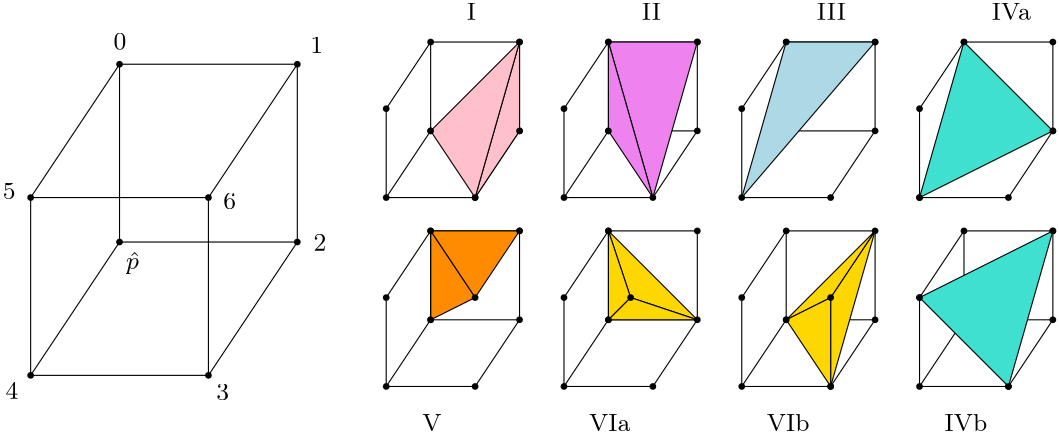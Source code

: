 <?xml version="1.0"?>
<!DOCTYPE ipe SYSTEM "ipe.dtd">
<ipe version="70206" creator="Ipe 7.2.7">
<info created="D:20180617123345" modified="D:20180617130039"/>
<ipestyle name="basic">
<symbol name="arrow/arc(spx)">
<path stroke="sym-stroke" fill="sym-stroke" pen="sym-pen">
0 0 m
-1 0.333 l
-1 -0.333 l
h
</path>
</symbol>
<symbol name="arrow/farc(spx)">
<path stroke="sym-stroke" fill="white" pen="sym-pen">
0 0 m
-1 0.333 l
-1 -0.333 l
h
</path>
</symbol>
<symbol name="arrow/ptarc(spx)">
<path stroke="sym-stroke" fill="sym-stroke" pen="sym-pen">
0 0 m
-1 0.333 l
-0.8 0 l
-1 -0.333 l
h
</path>
</symbol>
<symbol name="arrow/fptarc(spx)">
<path stroke="sym-stroke" fill="white" pen="sym-pen">
0 0 m
-1 0.333 l
-0.8 0 l
-1 -0.333 l
h
</path>
</symbol>
<symbol name="mark/circle(sx)" transformations="translations">
<path fill="sym-stroke">
0.6 0 0 0.6 0 0 e
0.4 0 0 0.4 0 0 e
</path>
</symbol>
<symbol name="mark/disk(sx)" transformations="translations">
<path fill="sym-stroke">
0.6 0 0 0.6 0 0 e
</path>
</symbol>
<symbol name="mark/fdisk(sfx)" transformations="translations">
<group>
<path fill="sym-fill">
0.5 0 0 0.5 0 0 e
</path>
<path fill="sym-stroke" fillrule="eofill">
0.6 0 0 0.6 0 0 e
0.4 0 0 0.4 0 0 e
</path>
</group>
</symbol>
<symbol name="mark/box(sx)" transformations="translations">
<path fill="sym-stroke" fillrule="eofill">
-0.6 -0.6 m
0.6 -0.6 l
0.6 0.6 l
-0.6 0.6 l
h
-0.4 -0.4 m
0.4 -0.4 l
0.4 0.4 l
-0.4 0.4 l
h
</path>
</symbol>
<symbol name="mark/square(sx)" transformations="translations">
<path fill="sym-stroke">
-0.6 -0.6 m
0.6 -0.6 l
0.6 0.6 l
-0.6 0.6 l
h
</path>
</symbol>
<symbol name="mark/fsquare(sfx)" transformations="translations">
<group>
<path fill="sym-fill">
-0.5 -0.5 m
0.5 -0.5 l
0.5 0.5 l
-0.5 0.5 l
h
</path>
<path fill="sym-stroke" fillrule="eofill">
-0.6 -0.6 m
0.6 -0.6 l
0.6 0.6 l
-0.6 0.6 l
h
-0.4 -0.4 m
0.4 -0.4 l
0.4 0.4 l
-0.4 0.4 l
h
</path>
</group>
</symbol>
<symbol name="mark/cross(sx)" transformations="translations">
<group>
<path fill="sym-stroke">
-0.43 -0.57 m
0.57 0.43 l
0.43 0.57 l
-0.57 -0.43 l
h
</path>
<path fill="sym-stroke">
-0.43 0.57 m
0.57 -0.43 l
0.43 -0.57 l
-0.57 0.43 l
h
</path>
</group>
</symbol>
<symbol name="arrow/fnormal(spx)">
<path stroke="sym-stroke" fill="white" pen="sym-pen">
0 0 m
-1 0.333 l
-1 -0.333 l
h
</path>
</symbol>
<symbol name="arrow/pointed(spx)">
<path stroke="sym-stroke" fill="sym-stroke" pen="sym-pen">
0 0 m
-1 0.333 l
-0.8 0 l
-1 -0.333 l
h
</path>
</symbol>
<symbol name="arrow/fpointed(spx)">
<path stroke="sym-stroke" fill="white" pen="sym-pen">
0 0 m
-1 0.333 l
-0.8 0 l
-1 -0.333 l
h
</path>
</symbol>
<symbol name="arrow/linear(spx)">
<path stroke="sym-stroke" pen="sym-pen">
-1 0.333 m
0 0 l
-1 -0.333 l
</path>
</symbol>
<symbol name="arrow/fdouble(spx)">
<path stroke="sym-stroke" fill="white" pen="sym-pen">
0 0 m
-1 0.333 l
-1 -0.333 l
h
-1 0 m
-2 0.333 l
-2 -0.333 l
h
</path>
</symbol>
<symbol name="arrow/double(spx)">
<path stroke="sym-stroke" fill="sym-stroke" pen="sym-pen">
0 0 m
-1 0.333 l
-1 -0.333 l
h
-1 0 m
-2 0.333 l
-2 -0.333 l
h
</path>
</symbol>
<pen name="heavier" value="0.8"/>
<pen name="fat" value="1.2"/>
<pen name="ultrafat" value="2"/>
<symbolsize name="large" value="5"/>
<symbolsize name="small" value="2"/>
<symbolsize name="tiny" value="1.1"/>
<arrowsize name="large" value="10"/>
<arrowsize name="small" value="5"/>
<arrowsize name="tiny" value="3"/>
<color name="red" value="1 0 0"/>
<color name="green" value="0 1 0"/>
<color name="blue" value="0 0 1"/>
<color name="yellow" value="1 1 0"/>
<color name="orange" value="1 0.647 0"/>
<color name="gold" value="1 0.843 0"/>
<color name="purple" value="0.627 0.125 0.941"/>
<color name="gray" value="0.745"/>
<color name="brown" value="0.647 0.165 0.165"/>
<color name="navy" value="0 0 0.502"/>
<color name="pink" value="1 0.753 0.796"/>
<color name="seagreen" value="0.18 0.545 0.341"/>
<color name="turquoise" value="0.251 0.878 0.816"/>
<color name="violet" value="0.933 0.51 0.933"/>
<color name="darkblue" value="0 0 0.545"/>
<color name="darkcyan" value="0 0.545 0.545"/>
<color name="darkgray" value="0.663"/>
<color name="darkgreen" value="0 0.392 0"/>
<color name="darkmagenta" value="0.545 0 0.545"/>
<color name="darkorange" value="1 0.549 0"/>
<color name="darkred" value="0.545 0 0"/>
<color name="lightblue" value="0.678 0.847 0.902"/>
<color name="lightcyan" value="0.878 1 1"/>
<color name="lightgray" value="0.827"/>
<color name="lightgreen" value="0.565 0.933 0.565"/>
<color name="lightyellow" value="1 1 0.878"/>
<dashstyle name="dashed" value="[4] 0"/>
<dashstyle name="dotted" value="[1 3] 0"/>
<dashstyle name="dash dotted" value="[4 2 1 2] 0"/>
<dashstyle name="dash dot dotted" value="[4 2 1 2 1 2] 0"/>
<textsize name="large" value="\large"/>
<textsize name="Large" value="\Large"/>
<textsize name="LARGE" value="\LARGE"/>
<textsize name="huge" value="\huge"/>
<textsize name="Huge" value="\Huge"/>
<textsize name="small" value="\small"/>
<textsize name="footnote" value="\footnotesize"/>
<textsize name="tiny" value="\tiny"/>
<textstyle name="center" begin="\begin{center}" end="\end{center}"/>
<textstyle name="itemize" begin="\begin{itemize}" end="\end{itemize}"/>
<textstyle name="item" begin="\begin{itemize}\item{}" end="\end{itemize}"/>
<gridsize name="4 pts" value="4"/>
<gridsize name="8 pts (~3 mm)" value="8"/>
<gridsize name="16 pts (~6 mm)" value="16"/>
<gridsize name="32 pts (~12 mm)" value="32"/>
<gridsize name="10 pts (~3.5 mm)" value="10"/>
<gridsize name="20 pts (~7 mm)" value="20"/>
<gridsize name="14 pts (~5 mm)" value="14"/>
<gridsize name="28 pts (~10 mm)" value="28"/>
<gridsize name="56 pts (~20 mm)" value="56"/>
<anglesize name="90 deg" value="90"/>
<anglesize name="60 deg" value="60"/>
<anglesize name="45 deg" value="45"/>
<anglesize name="30 deg" value="30"/>
<anglesize name="22.5 deg" value="22.5"/>
<opacity name="10%" value="0.1"/>
<opacity name="30%" value="0.3"/>
<opacity name="50%" value="0.5"/>
<opacity name="75%" value="0.75"/>
<tiling name="falling" angle="-60" step="4" width="1"/>
<tiling name="rising" angle="30" step="4" width="1"/>
</ipestyle>
<page>
<layer name="alpha"/>
<view layers="alpha" active="alpha"/>
<group layer="alpha" matrix="1 0 0 1 96 0">
<path stroke="black">
96 544 m
96 512 l
128 512 l
144 536 l
144 568 l
112 568 l
96 544 l
96 544 l
</path>
<path stroke="black">
96 512 m
112 536 l
144 536 l
</path>
<path stroke="black">
112 568 m
112 536 l
</path>
<use name="mark/disk(sx)" pos="112 536" size="small" stroke="black"/>
<use name="mark/disk(sx)" pos="96 512" size="small" stroke="black"/>
<use name="mark/disk(sx)" pos="128 512" size="small" stroke="black"/>
<use name="mark/disk(sx)" pos="144 536" size="small" stroke="black"/>
<use name="mark/disk(sx)" pos="144 568" size="small" stroke="black"/>
<use name="mark/disk(sx)" pos="112 568" size="small" stroke="black"/>
<use name="mark/disk(sx)" pos="96 544" size="small" stroke="black"/>
</group>
<path matrix="1 0 0 1 96 0" stroke="black" fill="pink">
144 568 m
128 512 l
144 536 l
144 568 l
</path>
<path matrix="1 0 0 1 96 0" stroke="black" fill="pink">
112 536 m
144 568 l
128 512 l
112 536 l
</path>
<group matrix="1 0 0 1 160 0">
<path stroke="black">
96 544 m
96 512 l
128 512 l
144 536 l
144 568 l
112 568 l
96 544 l
96 544 l
</path>
<path stroke="black">
96 512 m
112 536 l
144 536 l
</path>
<path stroke="black">
112 568 m
112 536 l
</path>
<use name="mark/disk(sx)" pos="112 536" size="small" stroke="black"/>
<use name="mark/disk(sx)" pos="96 512" size="small" stroke="black"/>
<use name="mark/disk(sx)" pos="128 512" size="small" stroke="black"/>
<use name="mark/disk(sx)" pos="144 536" size="small" stroke="black"/>
<use name="mark/disk(sx)" pos="144 568" size="small" stroke="black"/>
<use name="mark/disk(sx)" pos="112 568" size="small" stroke="black"/>
<use name="mark/disk(sx)" pos="96 544" size="small" stroke="black"/>
</group>
<path matrix="1 0 0 1 160 64" stroke="black" fill="violet">
112 504 m
128 448 l
144 504 l
112 504 l
</path>
<path matrix="1 0 0 1 160 64" stroke="black" fill="violet">
112 472 m
128 448 l
112 504 l
</path>
<group matrix="1 0 0 1 224 0">
<path stroke="black">
96 544 m
96 512 l
128 512 l
144 536 l
144 568 l
112 568 l
96 544 l
96 544 l
</path>
<path stroke="black">
96 512 m
112 536 l
144 536 l
</path>
<path stroke="black">
112 568 m
112 536 l
</path>
<use name="mark/disk(sx)" pos="112 536" size="small" stroke="black"/>
<use name="mark/disk(sx)" pos="96 512" size="small" stroke="black"/>
<use name="mark/disk(sx)" pos="128 512" size="small" stroke="black"/>
<use name="mark/disk(sx)" pos="144 536" size="small" stroke="black"/>
<use name="mark/disk(sx)" pos="144 568" size="small" stroke="black"/>
<use name="mark/disk(sx)" pos="112 568" size="small" stroke="black"/>
<use name="mark/disk(sx)" pos="96 544" size="small" stroke="black"/>
</group>
<path matrix="1 0 0 1 224 128" stroke="black" fill="lightblue">
112 440 m
96 384 l
144 440 l
112 440 l
</path>
<group matrix="1 0 0 1 288 0">
<path stroke="black">
96 544 m
96 512 l
128 512 l
144 536 l
144 568 l
112 568 l
96 544 l
96 544 l
</path>
<path stroke="black">
96 512 m
112 536 l
144 536 l
</path>
<path stroke="black">
112 568 m
112 536 l
</path>
<use name="mark/disk(sx)" pos="112 536" size="small" stroke="black"/>
<use name="mark/disk(sx)" pos="96 512" size="small" stroke="black"/>
<use name="mark/disk(sx)" pos="128 512" size="small" stroke="black"/>
<use name="mark/disk(sx)" pos="144 536" size="small" stroke="black"/>
<use name="mark/disk(sx)" pos="144 568" size="small" stroke="black"/>
<use name="mark/disk(sx)" pos="112 568" size="small" stroke="black"/>
<use name="mark/disk(sx)" pos="96 544" size="small" stroke="black"/>
</group>
<path matrix="1 0 0 1 224 64" stroke="black" fill="turquoise">
176 504 m
208 472 l
160 448 l
176 504 l
</path>
<group matrix="1 0 0 1 288 -68">
<path stroke="black">
96 544 m
96 512 l
128 512 l
144 536 l
144 568 l
112 568 l
96 544 l
96 544 l
</path>
<path stroke="black">
96 512 m
112 536 l
144 536 l
</path>
<path stroke="black">
112 568 m
112 536 l
</path>
<use name="mark/disk(sx)" pos="112 536" size="small" stroke="black"/>
<use name="mark/disk(sx)" pos="96 512" size="small" stroke="black"/>
<use name="mark/disk(sx)" pos="128 512" size="small" stroke="black"/>
<use name="mark/disk(sx)" pos="144 536" size="small" stroke="black"/>
<use name="mark/disk(sx)" pos="144 568" size="small" stroke="black"/>
<use name="mark/disk(sx)" pos="112 568" size="small" stroke="black"/>
<use name="mark/disk(sx)" pos="96 544" size="small" stroke="black"/>
</group>
<path matrix="1 0 0 1 224 60" stroke="black" fill="turquoise">
208 440 m
160 416 l
192 384 l
208 440 l
</path>
<group matrix="1 0 0 1 96 -68">
<path stroke="black">
96 544 m
96 512 l
128 512 l
144 536 l
144 568 l
112 568 l
96 544 l
96 544 l
</path>
<path stroke="black">
96 512 m
112 536 l
144 536 l
</path>
<path stroke="black">
112 568 m
112 536 l
</path>
<use name="mark/disk(sx)" pos="112 536" size="small" stroke="black"/>
<use name="mark/disk(sx)" pos="96 512" size="small" stroke="black"/>
<use name="mark/disk(sx)" pos="128 512" size="small" stroke="black"/>
<use name="mark/disk(sx)" pos="144 536" size="small" stroke="black"/>
<use name="mark/disk(sx)" pos="144 568" size="small" stroke="black"/>
<use name="mark/disk(sx)" pos="112 568" size="small" stroke="black"/>
<use name="mark/disk(sx)" pos="96 544" size="small" stroke="black"/>
</group>
<path matrix="1 0 0 1 -32 -4" stroke="black" fill="darkorange">
240 504 m
256 480 l
272 504 l
240 504 l
</path>
<path matrix="1 0 0 1 -32 -4" stroke="black" fill="darkorange">
256 480 m
240 472 l
240 504 l
</path>
<use matrix="1 0 0 1 -32 -4" name="mark/disk(sx)" pos="256 480" size="small" stroke="black"/>
<group matrix="1 0 0 1 160 -68">
<path stroke="black">
96 544 m
96 512 l
128 512 l
144 536 l
144 568 l
112 568 l
96 544 l
96 544 l
</path>
<path stroke="black">
96 512 m
112 536 l
144 536 l
</path>
<path stroke="black">
112 568 m
112 536 l
</path>
<use name="mark/disk(sx)" pos="112 536" size="small" stroke="black"/>
<use name="mark/disk(sx)" pos="96 512" size="small" stroke="black"/>
<use name="mark/disk(sx)" pos="128 512" size="small" stroke="black"/>
<use name="mark/disk(sx)" pos="144 536" size="small" stroke="black"/>
<use name="mark/disk(sx)" pos="144 568" size="small" stroke="black"/>
<use name="mark/disk(sx)" pos="112 568" size="small" stroke="black"/>
<use name="mark/disk(sx)" pos="96 544" size="small" stroke="black"/>
</group>
<path matrix="1 0 0 1 32 60" stroke="black" fill="gold">
240 440 m
272 408 l
248 416 l
240 440 l
</path>
<path matrix="1 0 0 1 32 60" stroke="black" fill="gold">
240 440 m
240 408 l
248 416 l
</path>
<path matrix="1 0 0 1 32 60" stroke="black" fill="gold">
240 408 m
272 408 l
248 416 l
</path>
<use matrix="1 0 0 1 32 60" name="mark/disk(sx)" pos="248 416" size="small" stroke="black"/>
<group matrix="1 0 0 1 224 -68">
<path stroke="black">
96 544 m
96 512 l
128 512 l
144 536 l
144 568 l
112 568 l
96 544 l
96 544 l
</path>
<path stroke="black">
96 512 m
112 536 l
144 536 l
</path>
<path stroke="black">
112 568 m
112 536 l
</path>
<use name="mark/disk(sx)" pos="112 536" size="small" stroke="black"/>
<use name="mark/disk(sx)" pos="96 512" size="small" stroke="black"/>
<use name="mark/disk(sx)" pos="128 512" size="small" stroke="black"/>
<use name="mark/disk(sx)" pos="144 536" size="small" stroke="black"/>
<use name="mark/disk(sx)" pos="144 568" size="small" stroke="black"/>
<use name="mark/disk(sx)" pos="112 568" size="small" stroke="black"/>
<use name="mark/disk(sx)" pos="96 544" size="small" stroke="black"/>
</group>
<path matrix="1 0 0 1 224 124" stroke="black" fill="gold">
144 376 m
128 320 l
128 352 l
144 376 l
</path>
<path matrix="1 0 0 1 224 124" stroke="black" fill="gold">
112 344 m
128 352 l
144 376 l
112 344 l
</path>
<path matrix="1 0 0 1 224 124" stroke="black" fill="gold">
112 344 m
128 320 l
128 352 l
112 344 l
</path>
<use matrix="1 0 0 1 224 124" name="mark/disk(sx)" pos="128 352" size="small" stroke="black"/>
<text matrix="1 0 0 1 141 -8" transformations="translations" pos="80 584" stroke="black" type="label" width="3.326" height="6.127" depth="0" valign="baseline" size="small">I</text>
<text matrix="1 0 0 1 132 -4" transformations="translations" pos="152 580" stroke="black" type="label" width="6.909" height="6.127" depth="0" valign="baseline" size="small">II</text>
<text matrix="1 0 0 1 131 -4" transformations="translations" pos="216 580" stroke="black" type="label" width="10.491" height="6.127" depth="0" valign="baseline" size="small">III</text>
<text matrix="1 0 0 1 142 -8" transformations="translations" pos="268 584" stroke="black" type="label" width="14.076" height="6.127" depth="0" valign="baseline" size="small">IVa</text>
<text matrix="1 0 0 1 117 8" transformations="translations" pos="276 420" stroke="black" type="label" width="15.356" height="6.227" depth="0" valign="baseline" size="small">IVb</text>
<text matrix="1 0 0 1 125 8" transformations="translations" pos="80 420" stroke="black" type="label" width="6.91" height="6.127" depth="0" valign="baseline" size="small">V</text>
<text matrix="1 0 0 1 125 0" transformations="translations" pos="140 428" stroke="black" type="label" width="14.844" height="6.127" depth="0" valign="baseline" size="small">VIa</text>
<text matrix="1 0 0 1 117 -4" transformations="translations" pos="212 432" stroke="black" type="label" width="15.356" height="6.227" depth="0" valign="baseline" size="small">VIb</text>
<path stroke="black">
64 448 m
128 448 l
160 496 l
160 560 l
96 560 l
64 512 l
64 448 l
</path>
<path stroke="black">
96 560 m
96 496 l
64 448 l
</path>
<path stroke="black">
96 496 m
160 496 l
</path>
<path stroke="black">
64 512 m
128 512 l
128 448 l
</path>
<path stroke="black">
128 512 m
160 560 l
</path>
<use name="mark/disk(sx)" pos="64 448" size="small" stroke="black"/>
<use name="mark/disk(sx)" pos="64 512" size="small" stroke="black"/>
<use name="mark/disk(sx)" pos="96 560" size="small" stroke="black"/>
<use name="mark/disk(sx)" pos="96 496" size="small" stroke="black"/>
<use name="mark/disk(sx)" pos="160 496" size="small" stroke="black"/>
<use name="mark/disk(sx)" pos="128 448" size="small" stroke="black"/>
<use name="mark/disk(sx)" pos="128 512" size="small" stroke="black"/>
<use name="mark/disk(sx)" pos="160 560" size="small" stroke="black"/>
<text matrix="1 0 0 1 -2.16293 1.24461" transformations="translations" pos="96 564" stroke="black" type="label" width="4.608" height="5.778" depth="0" valign="baseline" size="small" style="math">0</text>
<text matrix="1 0 0 1 -3.32513 0.00336381" transformations="translations" pos="168 564" stroke="black" type="label" width="4.608" height="5.778" depth="0" valign="baseline" size="small" style="math">1</text>
<text matrix="1 0 0 1 -2.19993 4.83211" transformations="translations" pos="168 488" stroke="black" type="label" width="4.608" height="5.778" depth="0" valign="baseline" size="small" style="math">2</text>
<text matrix="1 0 0 1 -1.18742 -0.995688" transformations="translations" pos="132 440" stroke="black" type="label" width="4.608" height="5.778" depth="0" valign="baseline" size="small" style="math">3</text>
<text matrix="1 0 0 1 2.96856 -0.407021" transformations="translations" pos="52 440" stroke="black" type="label" width="4.608" height="5.778" depth="0" valign="baseline" size="small" style="math">4</text>
<text matrix="1 0 0 1 5.9674 -4.62187" transformations="translations" pos="48 516" stroke="black" type="label" width="4.608" height="5.778" depth="0" valign="baseline" size="small" style="math">5</text>
<text matrix="1 0 0 1 -10.6952 -8.20601" transformations="translations" pos="144 516" stroke="black" type="label" width="4.608" height="5.778" depth="0" valign="baseline" size="small" style="math">6</text>
<text matrix="1 0 0 1 -1.66677 -1.71218" transformations="translations" pos="100 488" stroke="black" type="label" width="4.626" height="6.23" depth="1.74" valign="baseline" size="small" style="math">\hat{p}</text>
<use name="mark/disk(sx)" pos="240 568" size="small" stroke="black"/>
<use name="mark/disk(sx)" pos="240 536" size="small" stroke="black"/>
<use name="mark/disk(sx)" pos="224 512" size="small" stroke="black"/>
<use name="mark/disk(sx)" pos="208 536" size="small" stroke="black"/>
<use name="mark/disk(sx)" pos="272 568" size="small" stroke="black"/>
<use name="mark/disk(sx)" pos="304 568" size="small" stroke="black"/>
<use name="mark/disk(sx)" pos="272 536" size="small" stroke="black"/>
<use name="mark/disk(sx)" pos="336 568" size="small" stroke="black"/>
<use name="mark/disk(sx)" pos="368 568" size="small" stroke="black"/>
<use name="mark/disk(sx)" pos="400 568" size="small" stroke="black"/>
<use name="mark/disk(sx)" pos="432 536" size="small" stroke="black"/>
<use name="mark/disk(sx)" pos="384 512" size="small" stroke="black"/>
<use name="mark/disk(sx)" pos="432 500" size="small" stroke="black"/>
<use name="mark/disk(sx)" pos="384 476" size="small" stroke="black"/>
<use name="mark/disk(sx)" pos="416 444" size="small" stroke="black"/>
<use name="mark/disk(sx)" pos="336 468" size="small" stroke="black"/>
<use name="mark/disk(sx)" pos="352 444" size="small" stroke="black"/>
<use name="mark/disk(sx)" pos="272 468" size="small" stroke="black"/>
<use name="mark/disk(sx)" pos="272 500" size="small" stroke="black"/>
<use name="mark/disk(sx)" pos="208 468" size="small" stroke="black"/>
<use name="mark/disk(sx)" pos="208 500" size="small" stroke="black"/>
<use name="mark/disk(sx)" pos="240 500" size="small" stroke="black"/>
<path stroke="black">
272 568 m
272 536 l
</path>
<path stroke="black">
208 500 m
208 468 l
</path>
<path stroke="black">
208 500 m
224 476 l
</path>
<path stroke="black">
272 500 m
280 476 l
</path>
<path stroke="black">
272 468 m
280 476 l
</path>
</page>
</ipe>
